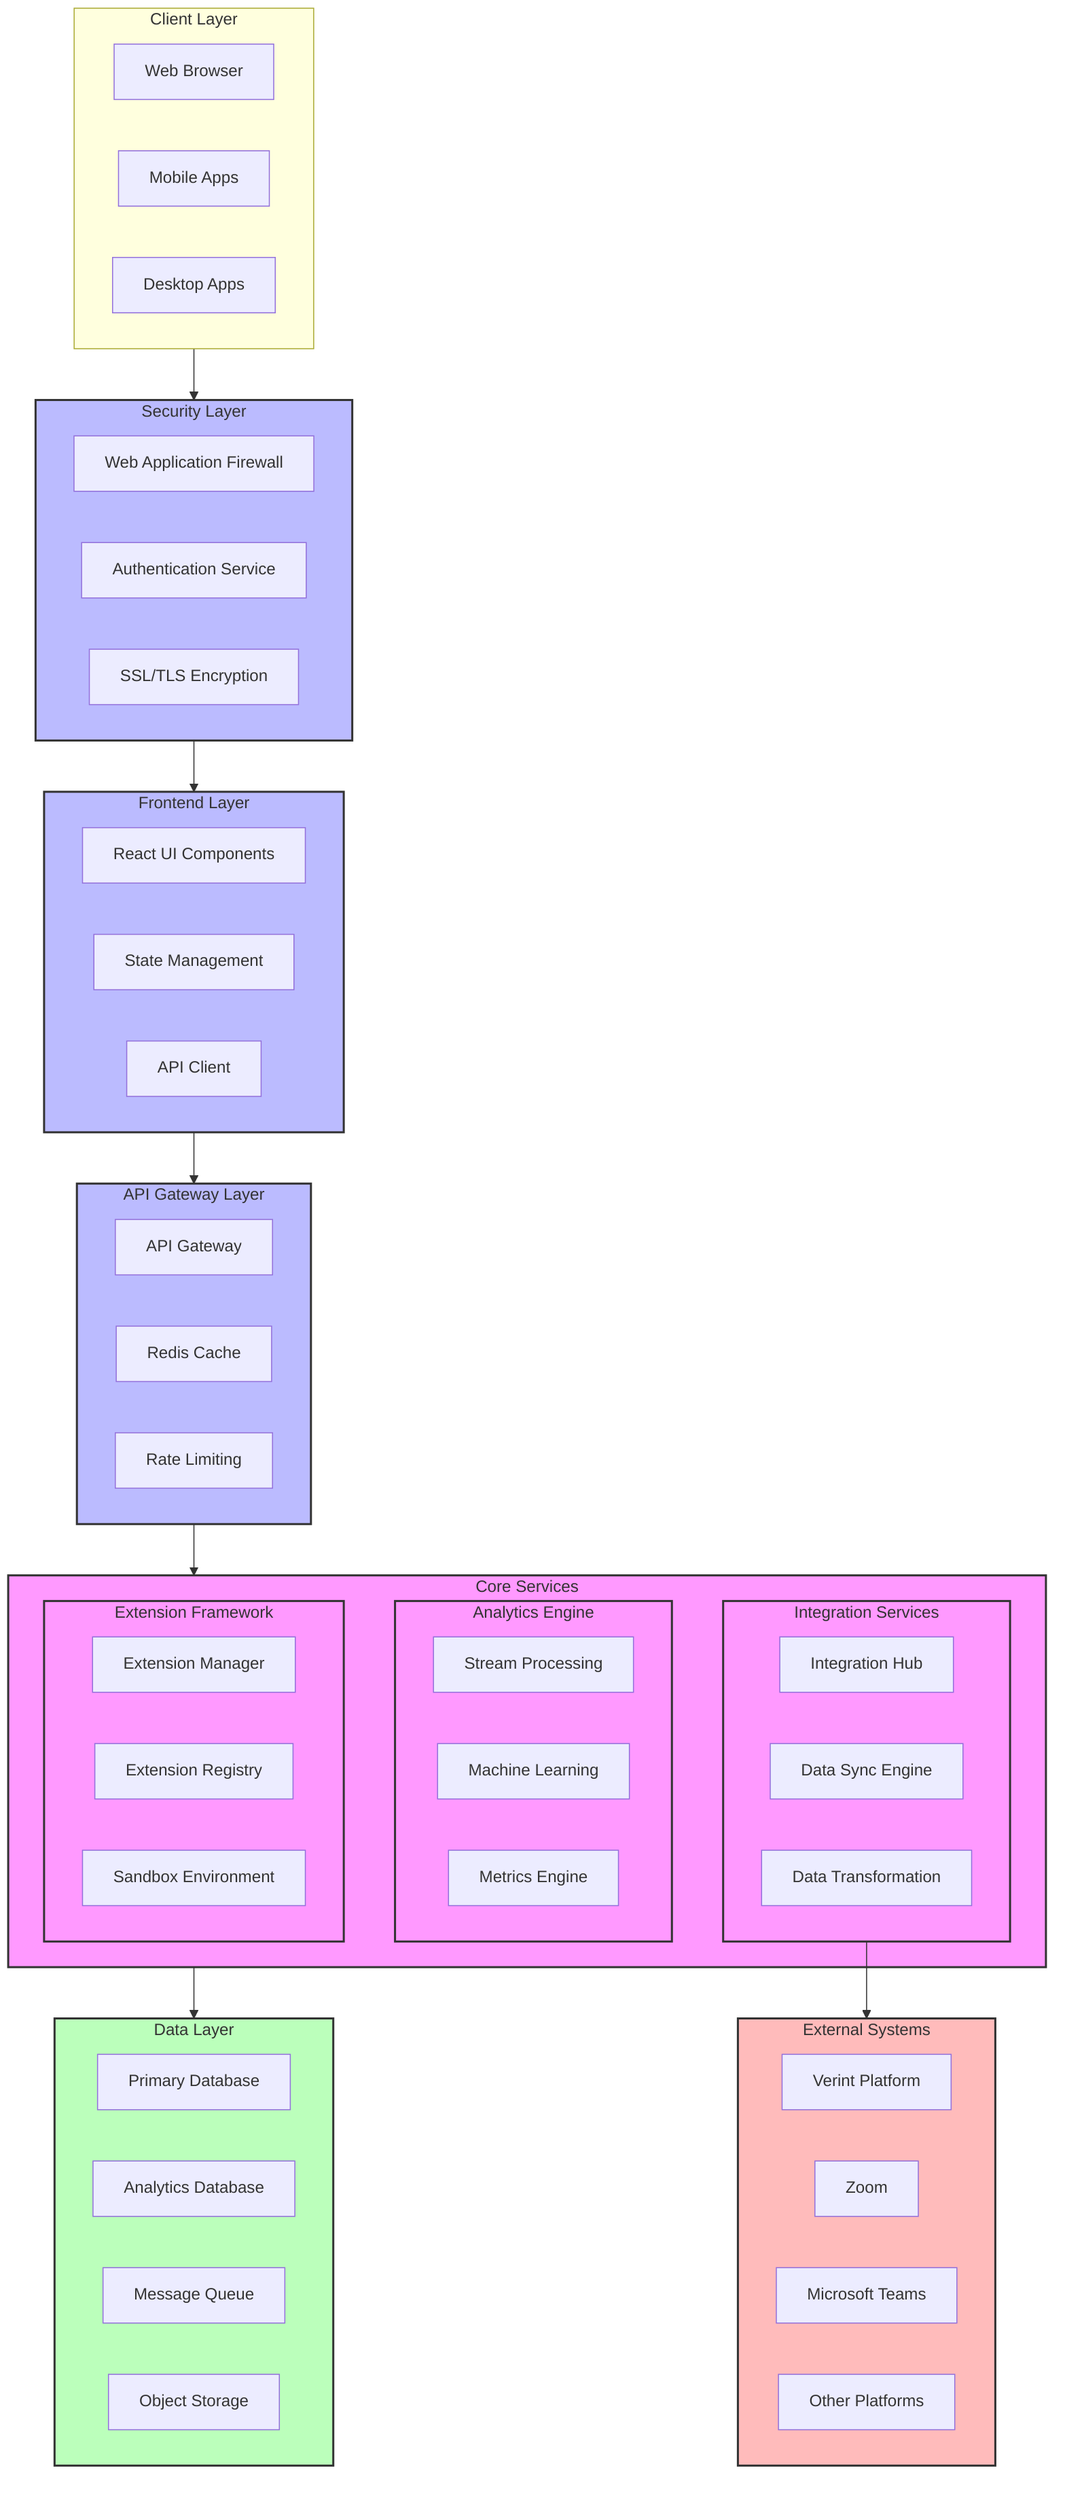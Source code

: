 flowchart TB
    subgraph Client["Client Layer"]
        Browser["Web Browser"]
        Mobile["Mobile Apps"]
        Desktop["Desktop Apps"]
    end

    subgraph Security["Security Layer"]
        WAF["Web Application Firewall"]
        Auth["Authentication Service"]
        SSL["SSL/TLS Encryption"]
    end

    subgraph Frontend["Frontend Layer"]
        UI["React UI Components"]
        State["State Management"]
        API_Client["API Client"]
    end

    subgraph API["API Gateway Layer"]
        Gateway["API Gateway"]
        Cache["Redis Cache"]
        RateLimit["Rate Limiting"]
    end

    subgraph Core["Core Services"]
        direction TB
        subgraph Integration["Integration Services"]
            IntHub["Integration Hub"]
            DataSync["Data Sync Engine"]
            Transform["Data Transformation"]
        end
        
        subgraph Analytics["Analytics Engine"]
            Stream["Stream Processing"]
            ML["Machine Learning"]
            Metrics["Metrics Engine"]
        end

        subgraph Extensions["Extension Framework"]
            ExtManager["Extension Manager"]
            Registry["Extension Registry"]
            Sandbox["Sandbox Environment"]
        end
    end

    subgraph Data["Data Layer"]
        Primary["Primary Database"]
        Analytics_DB["Analytics Database"]
        Queue["Message Queue"]
        ObjectStore["Object Storage"]
    end

    subgraph External["External Systems"]
        Verint["Verint Platform"]
        Zoom["Zoom"]
        Teams["Microsoft Teams"]
        Other["Other Platforms"]
    end

    Client --> Security
    Security --> Frontend
    Frontend --> API
    API --> Core
    Core --> Data
    Integration --> External
    
    classDef primary fill:#f9f,stroke:#333,stroke-width:2px
    classDef secondary fill:#bbf,stroke:#333,stroke-width:2px
    classDef data fill:#bfb,stroke:#333,stroke-width:2px
    classDef external fill:#fbb,stroke:#333,stroke-width:2px

    class Core,Integration,Analytics,Extensions primary
    class Frontend,API,Security secondary
    class Data data
    class External external